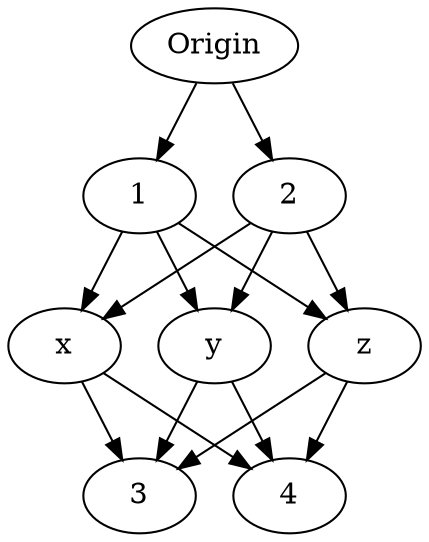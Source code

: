 digraph  {
Origin;
1;
2;
x;
y;
z;
3;
4;
Origin -> 1  [key=0];
Origin -> 2  [key=0];
1 -> x  [key=0];
1 -> y  [key=0];
1 -> z  [key=0];
2 -> x  [key=0];
2 -> y  [key=0];
2 -> z  [key=0];
x -> 3  [key=0];
x -> 4  [key=0];
y -> 3  [key=0];
y -> 4  [key=0];
z -> 3  [key=0];
z -> 4  [key=0];
}
